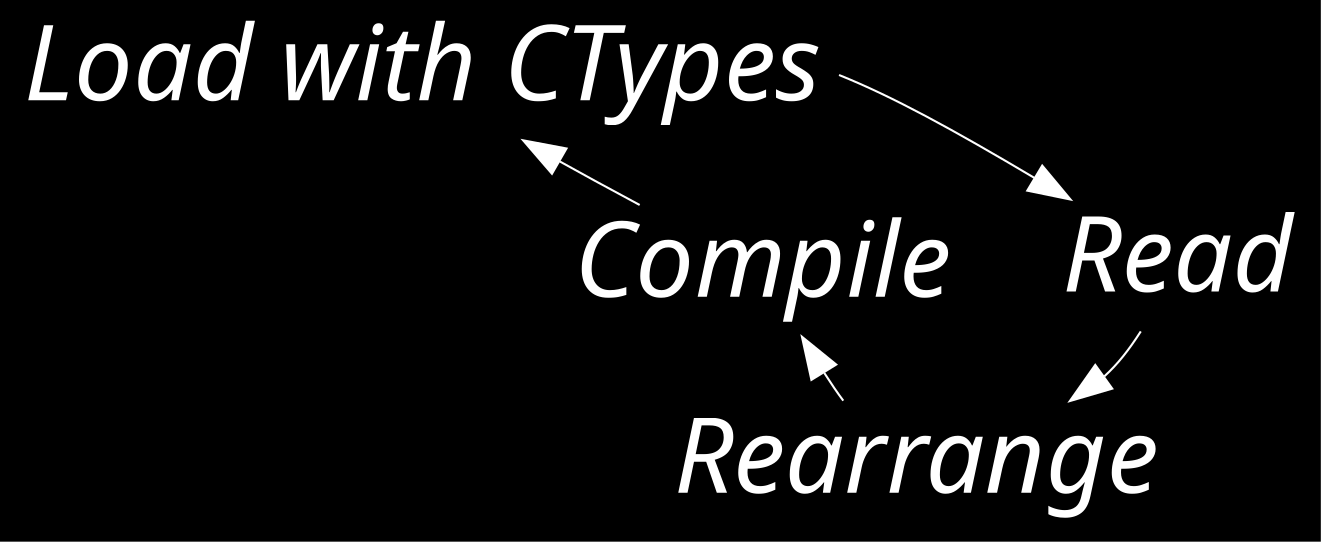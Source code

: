 digraph g {
    layout=fdp;
    sep="+15";
    color=white;
    bgcolor=black;
    splines=curved;
    node[shape=none,fontname="linux biolinum italic",fontsize=50,color=white,bgcolor=black,fontcolor=white];
    edge[color=white,bgcolor=black,arrowsize=2];
    l [label="Load with CTypes"];
    Read -> Rearrange -> Compile -> l -> Read;
}
